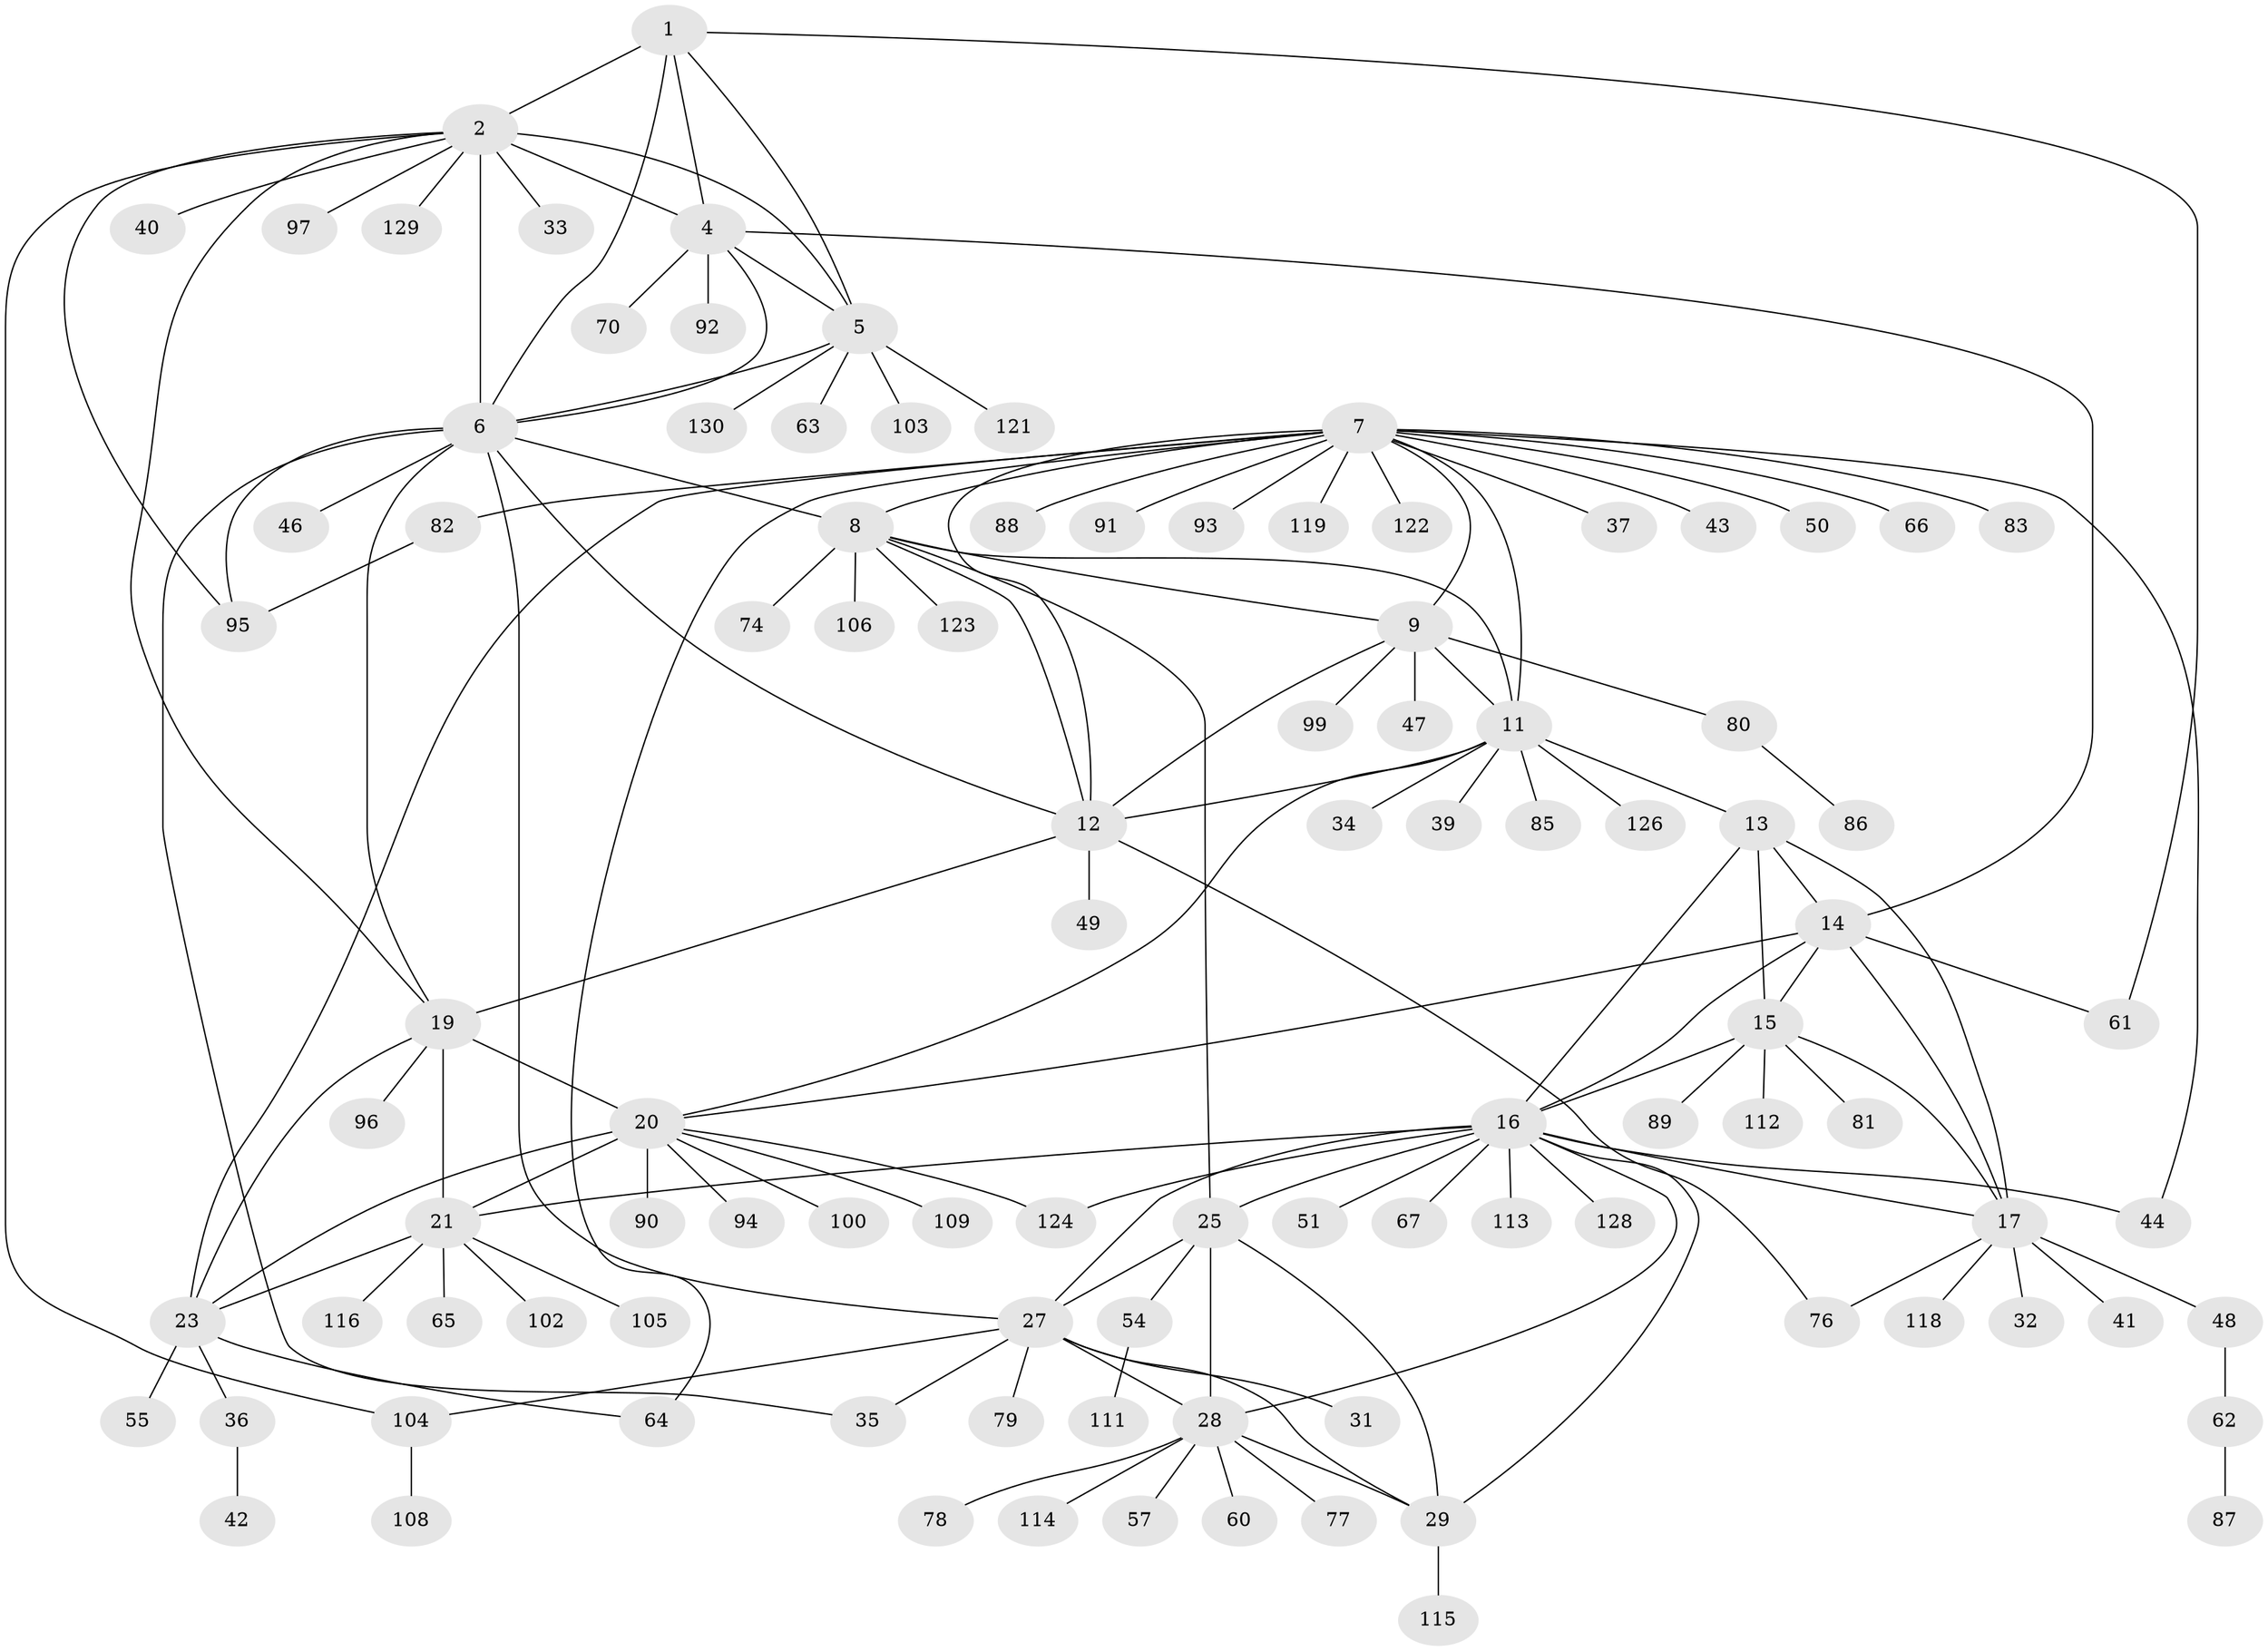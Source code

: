 // original degree distribution, {6: 0.03076923076923077, 8: 0.05384615384615385, 9: 0.06153846153846154, 12: 0.007692307692307693, 14: 0.007692307692307693, 10: 0.023076923076923078, 11: 0.023076923076923078, 5: 0.007692307692307693, 7: 0.015384615384615385, 1: 0.5692307692307692, 2: 0.12307692307692308, 3: 0.07692307692307693}
// Generated by graph-tools (version 1.1) at 2025/11/02/27/25 16:11:36]
// undirected, 101 vertices, 146 edges
graph export_dot {
graph [start="1"]
  node [color=gray90,style=filled];
  1;
  2 [super="+3"];
  4 [super="+71"];
  5 [super="+84"];
  6 [super="+98"];
  7 [super="+10"];
  8 [super="+38"];
  9 [super="+120"];
  11 [super="+53"];
  12 [super="+52"];
  13 [super="+18"];
  14;
  15 [super="+58"];
  16 [super="+26"];
  17 [super="+45"];
  19 [super="+68"];
  20 [super="+24"];
  21 [super="+22"];
  23 [super="+69"];
  25 [super="+30"];
  27 [super="+59"];
  28 [super="+110"];
  29 [super="+73"];
  31;
  32;
  33;
  34;
  35;
  36;
  37;
  39;
  40;
  41;
  42;
  43;
  44 [super="+117"];
  46 [super="+75"];
  47;
  48 [super="+56"];
  49;
  50;
  51;
  54;
  55;
  57;
  60;
  61;
  62 [super="+72"];
  63;
  64;
  65;
  66;
  67;
  70;
  74;
  76;
  77;
  78;
  79 [super="+107"];
  80 [super="+125"];
  81;
  82;
  83;
  85;
  86;
  87;
  88;
  89;
  90;
  91;
  92;
  93;
  94;
  95 [super="+101"];
  96;
  97;
  99;
  100;
  102;
  103;
  104;
  105;
  106;
  108 [super="+127"];
  109;
  111;
  112;
  113;
  114;
  115;
  116;
  118;
  119;
  121;
  122;
  123;
  124;
  126;
  128;
  129;
  130;
  1 -- 2 [weight=2];
  1 -- 4;
  1 -- 5;
  1 -- 6;
  1 -- 61;
  2 -- 4 [weight=2];
  2 -- 5 [weight=2];
  2 -- 6 [weight=2];
  2 -- 40;
  2 -- 97;
  2 -- 33;
  2 -- 129;
  2 -- 104;
  2 -- 19;
  2 -- 95;
  4 -- 5;
  4 -- 6;
  4 -- 14;
  4 -- 70;
  4 -- 92;
  5 -- 6;
  5 -- 63;
  5 -- 121;
  5 -- 130;
  5 -- 103;
  6 -- 12;
  6 -- 19;
  6 -- 27;
  6 -- 46;
  6 -- 95;
  6 -- 8;
  6 -- 35;
  7 -- 8 [weight=2];
  7 -- 9 [weight=2];
  7 -- 11 [weight=2];
  7 -- 12 [weight=2];
  7 -- 23;
  7 -- 43;
  7 -- 50;
  7 -- 66;
  7 -- 82;
  7 -- 83;
  7 -- 93;
  7 -- 119;
  7 -- 122;
  7 -- 64;
  7 -- 37;
  7 -- 44;
  7 -- 88;
  7 -- 91;
  8 -- 9;
  8 -- 11;
  8 -- 12;
  8 -- 106;
  8 -- 123;
  8 -- 74;
  8 -- 25;
  9 -- 11;
  9 -- 12;
  9 -- 47;
  9 -- 80;
  9 -- 99;
  11 -- 12;
  11 -- 13;
  11 -- 34;
  11 -- 39;
  11 -- 85;
  11 -- 126;
  11 -- 20;
  12 -- 49;
  12 -- 19;
  12 -- 76;
  13 -- 14 [weight=2];
  13 -- 15 [weight=2];
  13 -- 16 [weight=2];
  13 -- 17 [weight=2];
  14 -- 15;
  14 -- 16;
  14 -- 17;
  14 -- 61;
  14 -- 20;
  15 -- 16;
  15 -- 17;
  15 -- 81;
  15 -- 112;
  15 -- 89;
  16 -- 17;
  16 -- 51;
  16 -- 124;
  16 -- 128;
  16 -- 67;
  16 -- 44;
  16 -- 113;
  16 -- 21;
  16 -- 25 [weight=2];
  16 -- 27;
  16 -- 28;
  16 -- 29;
  17 -- 32;
  17 -- 41;
  17 -- 76;
  17 -- 48;
  17 -- 118;
  19 -- 20 [weight=2];
  19 -- 21 [weight=2];
  19 -- 23;
  19 -- 96;
  20 -- 21 [weight=4];
  20 -- 23 [weight=2];
  20 -- 90;
  20 -- 94;
  20 -- 100;
  20 -- 109;
  20 -- 124;
  21 -- 23 [weight=2];
  21 -- 65;
  21 -- 102;
  21 -- 105;
  21 -- 116;
  23 -- 36;
  23 -- 55;
  23 -- 64;
  25 -- 27 [weight=2];
  25 -- 28 [weight=2];
  25 -- 29 [weight=2];
  25 -- 54;
  27 -- 28;
  27 -- 29;
  27 -- 31;
  27 -- 35;
  27 -- 79;
  27 -- 104;
  28 -- 29;
  28 -- 57;
  28 -- 60;
  28 -- 77;
  28 -- 78;
  28 -- 114;
  29 -- 115;
  36 -- 42;
  48 -- 62;
  54 -- 111;
  62 -- 87;
  80 -- 86;
  82 -- 95;
  104 -- 108;
}
